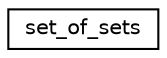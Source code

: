 digraph "Graphical Class Hierarchy"
{
  edge [fontname="Helvetica",fontsize="10",labelfontname="Helvetica",labelfontsize="10"];
  node [fontname="Helvetica",fontsize="10",shape=record];
  rankdir="LR";
  Node0 [label="set_of_sets",height=0.2,width=0.4,color="black", fillcolor="white", style="filled",URL="$da/dd6/classset__of__sets.html"];
}
